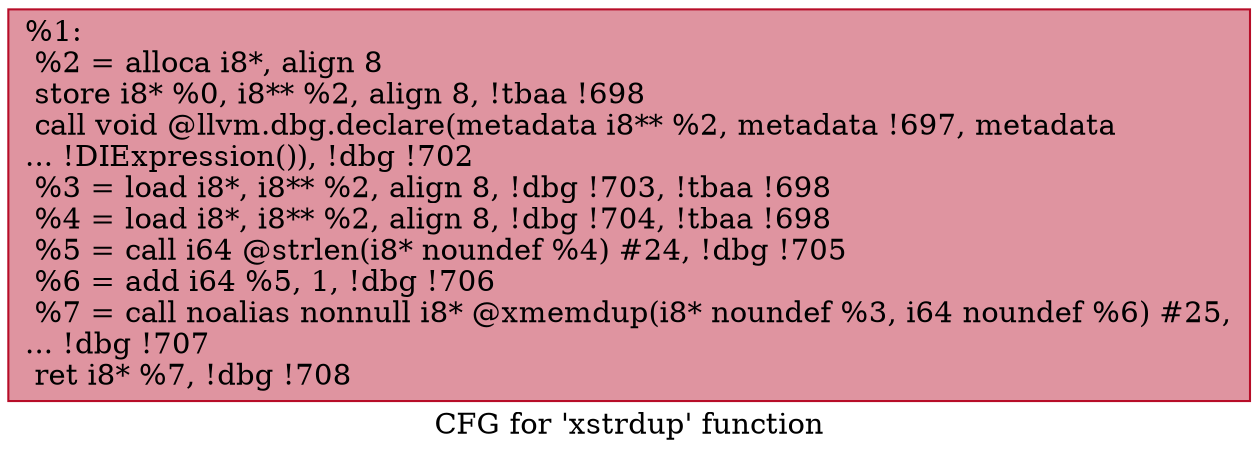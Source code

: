 digraph "CFG for 'xstrdup' function" {
	label="CFG for 'xstrdup' function";

	Node0xb07660 [shape=record,color="#b70d28ff", style=filled, fillcolor="#b70d2870",label="{%1:\l  %2 = alloca i8*, align 8\l  store i8* %0, i8** %2, align 8, !tbaa !698\l  call void @llvm.dbg.declare(metadata i8** %2, metadata !697, metadata\l... !DIExpression()), !dbg !702\l  %3 = load i8*, i8** %2, align 8, !dbg !703, !tbaa !698\l  %4 = load i8*, i8** %2, align 8, !dbg !704, !tbaa !698\l  %5 = call i64 @strlen(i8* noundef %4) #24, !dbg !705\l  %6 = add i64 %5, 1, !dbg !706\l  %7 = call noalias nonnull i8* @xmemdup(i8* noundef %3, i64 noundef %6) #25,\l... !dbg !707\l  ret i8* %7, !dbg !708\l}"];
}
